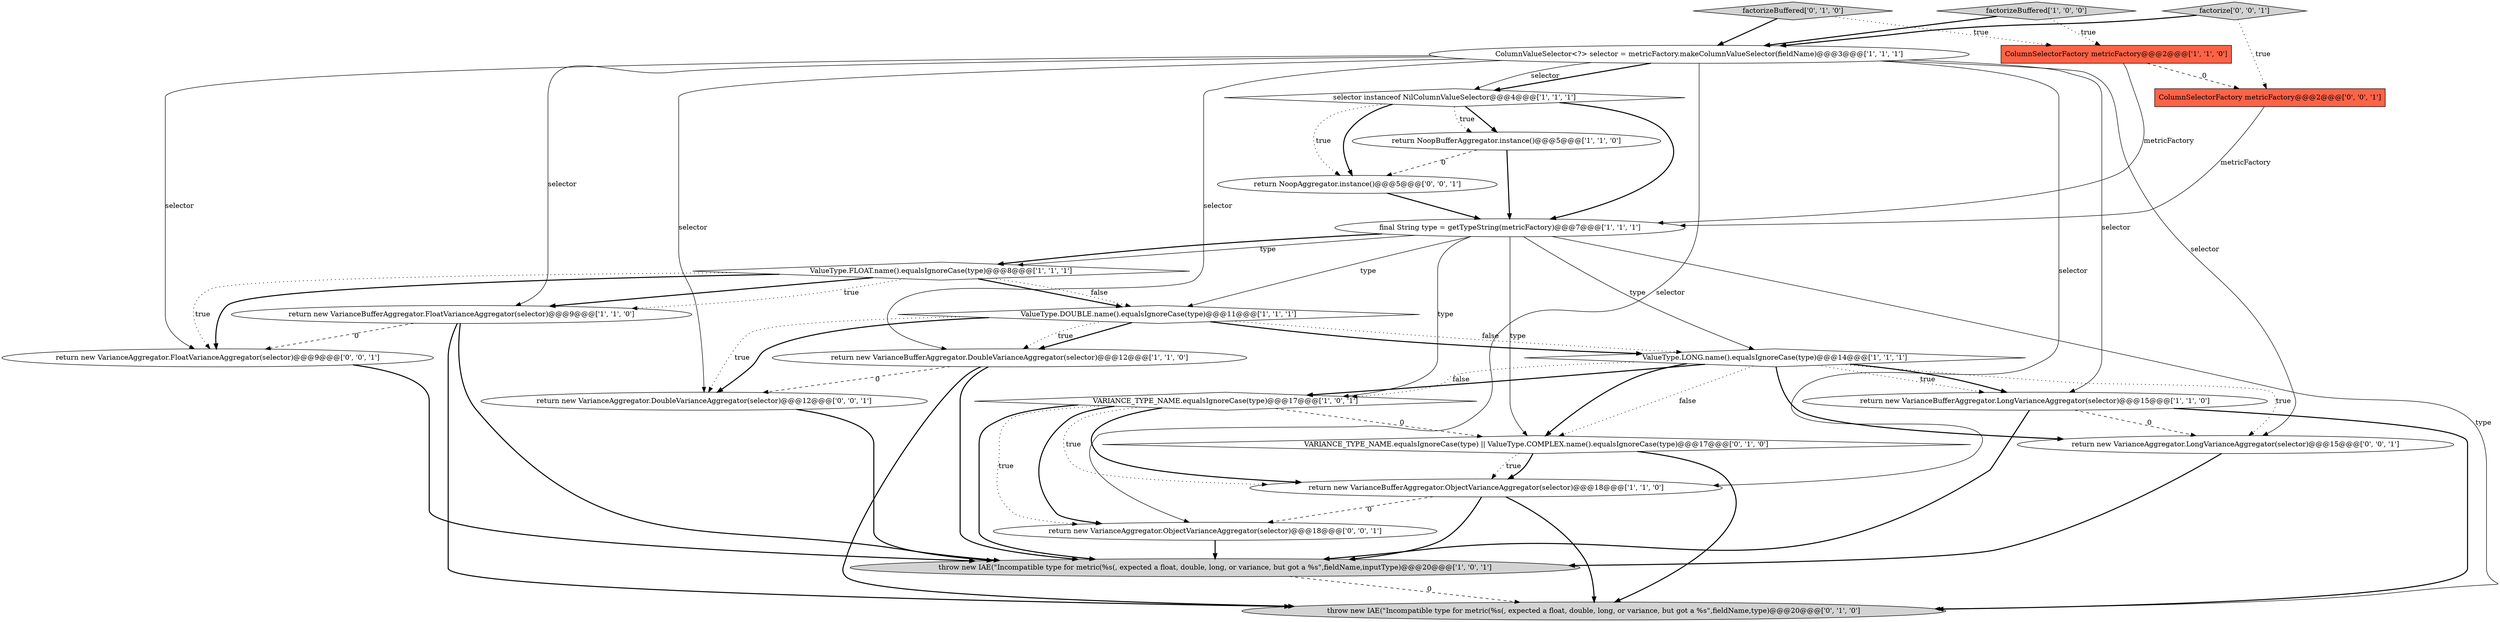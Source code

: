 digraph {
24 [style = filled, label = "return new VarianceAggregator.FloatVarianceAggregator(selector)@@@9@@@['0', '0', '1']", fillcolor = white, shape = ellipse image = "AAA0AAABBB3BBB"];
5 [style = filled, label = "return NoopBufferAggregator.instance()@@@5@@@['1', '1', '0']", fillcolor = white, shape = ellipse image = "AAA0AAABBB1BBB"];
22 [style = filled, label = "return new VarianceAggregator.DoubleVarianceAggregator(selector)@@@12@@@['0', '0', '1']", fillcolor = white, shape = ellipse image = "AAA0AAABBB3BBB"];
11 [style = filled, label = "ColumnSelectorFactory metricFactory@@@2@@@['1', '1', '0']", fillcolor = tomato, shape = box image = "AAA0AAABBB1BBB"];
7 [style = filled, label = "ValueType.LONG.name().equalsIgnoreCase(type)@@@14@@@['1', '1', '1']", fillcolor = white, shape = diamond image = "AAA0AAABBB1BBB"];
19 [style = filled, label = "return new VarianceAggregator.LongVarianceAggregator(selector)@@@15@@@['0', '0', '1']", fillcolor = white, shape = ellipse image = "AAA0AAABBB3BBB"];
10 [style = filled, label = "return new VarianceBufferAggregator.ObjectVarianceAggregator(selector)@@@18@@@['1', '1', '0']", fillcolor = white, shape = ellipse image = "AAA0AAABBB1BBB"];
6 [style = filled, label = "throw new IAE(\"Incompatible type for metric(%s(, expected a float, double, long, or variance, but got a %s\",fieldName,inputType)@@@20@@@['1', '0', '1']", fillcolor = lightgray, shape = ellipse image = "AAA0AAABBB1BBB"];
4 [style = filled, label = "selector instanceof NilColumnValueSelector@@@4@@@['1', '1', '1']", fillcolor = white, shape = diamond image = "AAA0AAABBB1BBB"];
12 [style = filled, label = "factorizeBuffered['1', '0', '0']", fillcolor = lightgray, shape = diamond image = "AAA0AAABBB1BBB"];
0 [style = filled, label = "ColumnValueSelector<?> selector = metricFactory.makeColumnValueSelector(fieldName)@@@3@@@['1', '1', '1']", fillcolor = white, shape = ellipse image = "AAA0AAABBB1BBB"];
9 [style = filled, label = "ValueType.DOUBLE.name().equalsIgnoreCase(type)@@@11@@@['1', '1', '1']", fillcolor = white, shape = diamond image = "AAA0AAABBB1BBB"];
17 [style = filled, label = "VARIANCE_TYPE_NAME.equalsIgnoreCase(type) || ValueType.COMPLEX.name().equalsIgnoreCase(type)@@@17@@@['0', '1', '0']", fillcolor = white, shape = diamond image = "AAA1AAABBB2BBB"];
15 [style = filled, label = "throw new IAE(\"Incompatible type for metric(%s(, expected a float, double, long, or variance, but got a %s\",fieldName,type)@@@20@@@['0', '1', '0']", fillcolor = lightgray, shape = ellipse image = "AAA1AAABBB2BBB"];
18 [style = filled, label = "return NoopAggregator.instance()@@@5@@@['0', '0', '1']", fillcolor = white, shape = ellipse image = "AAA0AAABBB3BBB"];
13 [style = filled, label = "return new VarianceBufferAggregator.LongVarianceAggregator(selector)@@@15@@@['1', '1', '0']", fillcolor = white, shape = ellipse image = "AAA0AAABBB1BBB"];
16 [style = filled, label = "factorizeBuffered['0', '1', '0']", fillcolor = lightgray, shape = diamond image = "AAA0AAABBB2BBB"];
2 [style = filled, label = "ValueType.FLOAT.name().equalsIgnoreCase(type)@@@8@@@['1', '1', '1']", fillcolor = white, shape = diamond image = "AAA0AAABBB1BBB"];
21 [style = filled, label = "factorize['0', '0', '1']", fillcolor = lightgray, shape = diamond image = "AAA0AAABBB3BBB"];
8 [style = filled, label = "final String type = getTypeString(metricFactory)@@@7@@@['1', '1', '1']", fillcolor = white, shape = ellipse image = "AAA0AAABBB1BBB"];
20 [style = filled, label = "return new VarianceAggregator.ObjectVarianceAggregator(selector)@@@18@@@['0', '0', '1']", fillcolor = white, shape = ellipse image = "AAA0AAABBB3BBB"];
23 [style = filled, label = "ColumnSelectorFactory metricFactory@@@2@@@['0', '0', '1']", fillcolor = tomato, shape = box image = "AAA0AAABBB3BBB"];
1 [style = filled, label = "return new VarianceBufferAggregator.FloatVarianceAggregator(selector)@@@9@@@['1', '1', '0']", fillcolor = white, shape = ellipse image = "AAA0AAABBB1BBB"];
3 [style = filled, label = "return new VarianceBufferAggregator.DoubleVarianceAggregator(selector)@@@12@@@['1', '1', '0']", fillcolor = white, shape = ellipse image = "AAA0AAABBB1BBB"];
14 [style = filled, label = "VARIANCE_TYPE_NAME.equalsIgnoreCase(type)@@@17@@@['1', '0', '1']", fillcolor = white, shape = diamond image = "AAA0AAABBB1BBB"];
9->22 [style = dotted, label="true"];
9->22 [style = bold, label=""];
2->24 [style = dotted, label="true"];
12->0 [style = bold, label=""];
7->19 [style = dotted, label="true"];
1->24 [style = dashed, label="0"];
0->3 [style = solid, label="selector"];
13->15 [style = bold, label=""];
0->4 [style = bold, label=""];
5->8 [style = bold, label=""];
23->8 [style = solid, label="metricFactory"];
19->6 [style = bold, label=""];
10->6 [style = bold, label=""];
20->6 [style = bold, label=""];
3->22 [style = dashed, label="0"];
0->24 [style = solid, label="selector"];
8->9 [style = solid, label="type"];
8->2 [style = solid, label="type"];
8->7 [style = solid, label="type"];
22->6 [style = bold, label=""];
12->11 [style = dotted, label="true"];
4->5 [style = bold, label=""];
9->3 [style = bold, label=""];
0->20 [style = solid, label="selector"];
13->6 [style = bold, label=""];
16->0 [style = bold, label=""];
4->18 [style = dotted, label="true"];
7->13 [style = dotted, label="true"];
14->17 [style = dashed, label="0"];
21->23 [style = dotted, label="true"];
13->19 [style = dashed, label="0"];
0->4 [style = solid, label="selector"];
4->8 [style = bold, label=""];
0->1 [style = solid, label="selector"];
5->18 [style = dashed, label="0"];
1->6 [style = bold, label=""];
11->8 [style = solid, label="metricFactory"];
11->23 [style = dashed, label="0"];
3->6 [style = bold, label=""];
7->14 [style = bold, label=""];
7->13 [style = bold, label=""];
9->7 [style = dotted, label="false"];
0->13 [style = solid, label="selector"];
2->1 [style = dotted, label="true"];
2->9 [style = bold, label=""];
8->2 [style = bold, label=""];
17->10 [style = dotted, label="true"];
17->15 [style = bold, label=""];
2->1 [style = bold, label=""];
14->10 [style = dotted, label="true"];
0->10 [style = solid, label="selector"];
14->6 [style = bold, label=""];
1->15 [style = bold, label=""];
3->15 [style = bold, label=""];
7->14 [style = dotted, label="false"];
8->15 [style = solid, label="type"];
7->17 [style = bold, label=""];
2->24 [style = bold, label=""];
4->5 [style = dotted, label="true"];
9->3 [style = dotted, label="true"];
0->22 [style = solid, label="selector"];
10->15 [style = bold, label=""];
7->17 [style = dotted, label="false"];
16->11 [style = dotted, label="true"];
18->8 [style = bold, label=""];
24->6 [style = bold, label=""];
7->19 [style = bold, label=""];
6->15 [style = dashed, label="0"];
14->20 [style = dotted, label="true"];
14->10 [style = bold, label=""];
21->0 [style = bold, label=""];
8->14 [style = solid, label="type"];
0->19 [style = solid, label="selector"];
2->9 [style = dotted, label="false"];
8->17 [style = solid, label="type"];
10->20 [style = dashed, label="0"];
17->10 [style = bold, label=""];
14->20 [style = bold, label=""];
4->18 [style = bold, label=""];
9->7 [style = bold, label=""];
}
